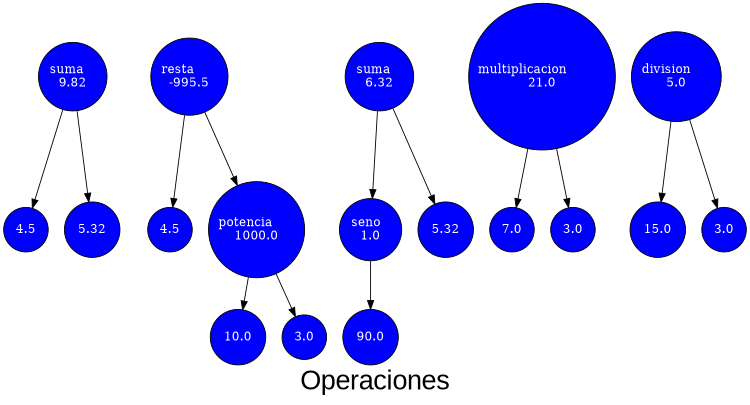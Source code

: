 digraph Operaciones {
	fillcolor=white fontcolor=black fontname=arial fontsize=30 label=Operaciones rankdir=TB size="5,8" style=filled
	B0 [label="suma\l9.82" fillcolor=blue fontcolor=white shape=circle style=filled]
	B1 [label=4.5 fillcolor=blue fontcolor=white shape=circle style=filled]
	B0 -> B1
	B2 [label=5.32 fillcolor=blue fontcolor=white shape=circle style=filled]
	B0 -> B2
	B3 [label="resta\l-995.5" fillcolor=blue fontcolor=white shape=circle style=filled]
	B4 [label=4.5 fillcolor=blue fontcolor=white shape=circle style=filled]
	B3 -> B4
	B5 [label="potencia\l1000.0" fillcolor=blue fontcolor=white shape=circle style=filled]
	B6 [label=10.0 fillcolor=blue fontcolor=white shape=circle style=filled]
	B5 -> B6
	B7 [label=3.0 fillcolor=blue fontcolor=white shape=circle style=filled]
	B5 -> B7
	B3 -> B5
	B8 [label="suma\l6.32" fillcolor=blue fontcolor=white shape=circle style=filled]
	B9 [label="seno\l1.0" fillcolor=blue fontcolor=white shape=circle style=filled]
	B10 [label=90.0 fillcolor=blue fontcolor=white shape=circle style=filled]
	B9 -> B10
	B8 -> B9
	B11 [label=5.32 fillcolor=blue fontcolor=white shape=circle style=filled]
	B8 -> B11
	B12 [label="multiplicacion\l21.0" fillcolor=blue fontcolor=white shape=circle style=filled]
	B13 [label=7.0 fillcolor=blue fontcolor=white shape=circle style=filled]
	B12 -> B13
	B14 [label=3.0 fillcolor=blue fontcolor=white shape=circle style=filled]
	B12 -> B14
	B15 [label="division\l5.0" fillcolor=blue fontcolor=white shape=circle style=filled]
	B16 [label=15.0 fillcolor=blue fontcolor=white shape=circle style=filled]
	B15 -> B16
	B17 [label=3.0 fillcolor=blue fontcolor=white shape=circle style=filled]
	B15 -> B17
}
